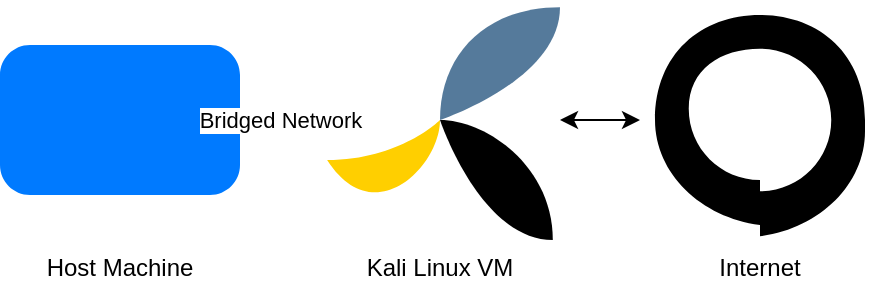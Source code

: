 <mxfile version="27.1.5">
  <diagram name="Page-1" id="4GhxJ3x2ZIjGT0eRnkmw">
    <mxGraphModel dx="793" dy="465" grid="1" gridSize="10" guides="1" tooltips="1" connect="1" arrows="1" fold="1" page="1" pageScale="1" pageWidth="850" pageHeight="1100" math="0" shadow="0">
      <root>
        <mxCell id="0" />
        <mxCell id="1" parent="0" />
        <mxCell id="2" value="Kali Linux VM" style="shape=image;verticalLabelPosition=bottom;labelBackgroundColor=#ffffff;verticalAlign=top;aspect=fixed;image=data:image/svg+xml,PHN2ZyB4bWxucz0iaHR0cDovL3d3dy53My5vcmcvMjAwMC9zdmciIHZpZXdCb3g9IjAgMCAyNDAgMjQwIj48cGF0aCBmaWxsPSIjNTU3QTlCIiBkPSJNMTIwIDEyMEMxMjAgNTMuNzIgMTY2LjcyIDcuMTQgMjQwIDcuMTRDMjQwIDgwLjI4IDEyMCAxMjAgMTIwIDEyMHoiLz48cGF0aCBmaWxsPSIjRkZDRjAwIiBkPSJNMTIwIDEyMEMxMjAgMTY2LjI4IDUzLjcyIDIzMi44IDcuMTQgMTYwQzgwLjI4IDE2MCAxMjAgMTIwIDEyMCAxMjB6Ii8+PHBhdGggZmlsbD0iIzAwMDAwMCIgZD0iTTEyMCAxMjBDMTY2LjI4IDEyMCAyMzIuOCAxNjYuMjggMjMyLjggMjQwQzE2MCAyNDAgMTIwIDEyMCAxMjAgMTIweiIvPjwvc3ZnPg==;" vertex="1" parent="1">
          <mxGeometry x="240" y="240" width="120" height="120" as="geometry" />
        </mxCell>
        <mxCell id="3" value="Host Machine" style="shape=image;verticalLabelPosition=bottom;labelBackgroundColor=#ffffff;verticalAlign=top;aspect=fixed;image=data:image/svg+xml,PHN2ZyB4bWxucz0iaHR0cDovL3d3dy53My5vcmcvMjAwMC9zdmciIHZpZXdCb3g9IjAgMCA1MTIgNTEyIj48cGF0aCBmaWxsPSIjMDA3QUZGIiBkPSJNNDQ4IDQxNkg2NEMyOC43IDQxNiAwIDM4Ny4zIDAgMzUyVjE2MGMwLTM1LjMgMjguNy02NCA2NC02NGgzODRjMzUuMyAwIDY0IDI4LjcgNjQgNjR2MTkyYzAgMzUuMy0yOC43IDY0LTY0IDY0ek0zMjAgMzM2YzAgOC44LTcuMiAxNi0xNiAxNkgxNjhjLTguOCAwLTE2LTcuMi0xNi0xNnYtMzJjMC04LjggNy4yLTE2IDE2LTE2aDEzNmM4LjggMCAxNiA3LjIgMTYgMTZ2MzJ6Ii8+PC9zdmc+;" vertex="1" parent="1">
          <mxGeometry x="80" y="240" width="120" height="120" as="geometry" />
        </mxCell>
        <mxCell id="4" value="Internet" style="shape=image;verticalLabelPosition=bottom;labelBackgroundColor=#ffffff;verticalAlign=top;aspect=fixed;image=data:image/svg+xml,PHN2ZyB4bWxucz0iaHR0cDovL3d3dy53My5vcmcvMjAwMC9zdmciIHZpZXdCb3g9IjAgMCA0NDggNTEyIj48cGF0aCBmaWxsPSIjMDAwMDAwIiBkPSJNNDQ4IDI1NkM0NDggMTE0LjYgMzQ5LjQgMzIgMjI0IDMyUzAgMTE0LjYgMCAyNTZjMCAxMTQuNiA5OC42IDIwNy45IDIyNCAyMjR2LTk2Yy04NC4yIDAtMTUyLTY3LjgtMTUyLTE1MlMxMzkuOCAxMDQgMjI0IDEwNHMxNTIgNjcuOCAxNTIgMTUyLTY3LjggMTUyLTE1MiAxNTJ2OTZjMTI1LjQtMTYuMSAyMjQtMTA5LjQgMjI0LTIyNHoiLz48L3N2Zz4=;" vertex="1" parent="1">
          <mxGeometry x="400" y="240" width="120" height="120" as="geometry" />
        </mxCell>
        <mxCell id="5" value="Bridged Network" style="edgeStyle=none;rounded=1;html=1;endArrow=classic;startArrow=classic;entryX=0;entryY=0.5;exitX=1;exitY=0.5;" edge="1" parent="1" source="3" target="2">
          <mxGeometry width="50" height="50" relative="1" as="geometry">
            <mxPoint x="200" y="300" as="sourcePoint" />
            <mxPoint x="360" y="300" as="targetPoint" />
          </mxGeometry>
        </mxCell>
        <mxCell id="6" value="" style="edgeStyle=none;rounded=1;html=1;endArrow=classic;startArrow=classic;" edge="1" parent="1" source="2" target="4">
          <mxGeometry width="50" height="50" relative="1" as="geometry">
            <mxPoint x="360" y="300" as="sourcePoint" />
            <mxPoint x="520" y="300" as="targetPoint" />
          </mxGeometry>
        </mxCell>
      </root>
    </mxGraphModel>
  </diagram>
</mxfile>
